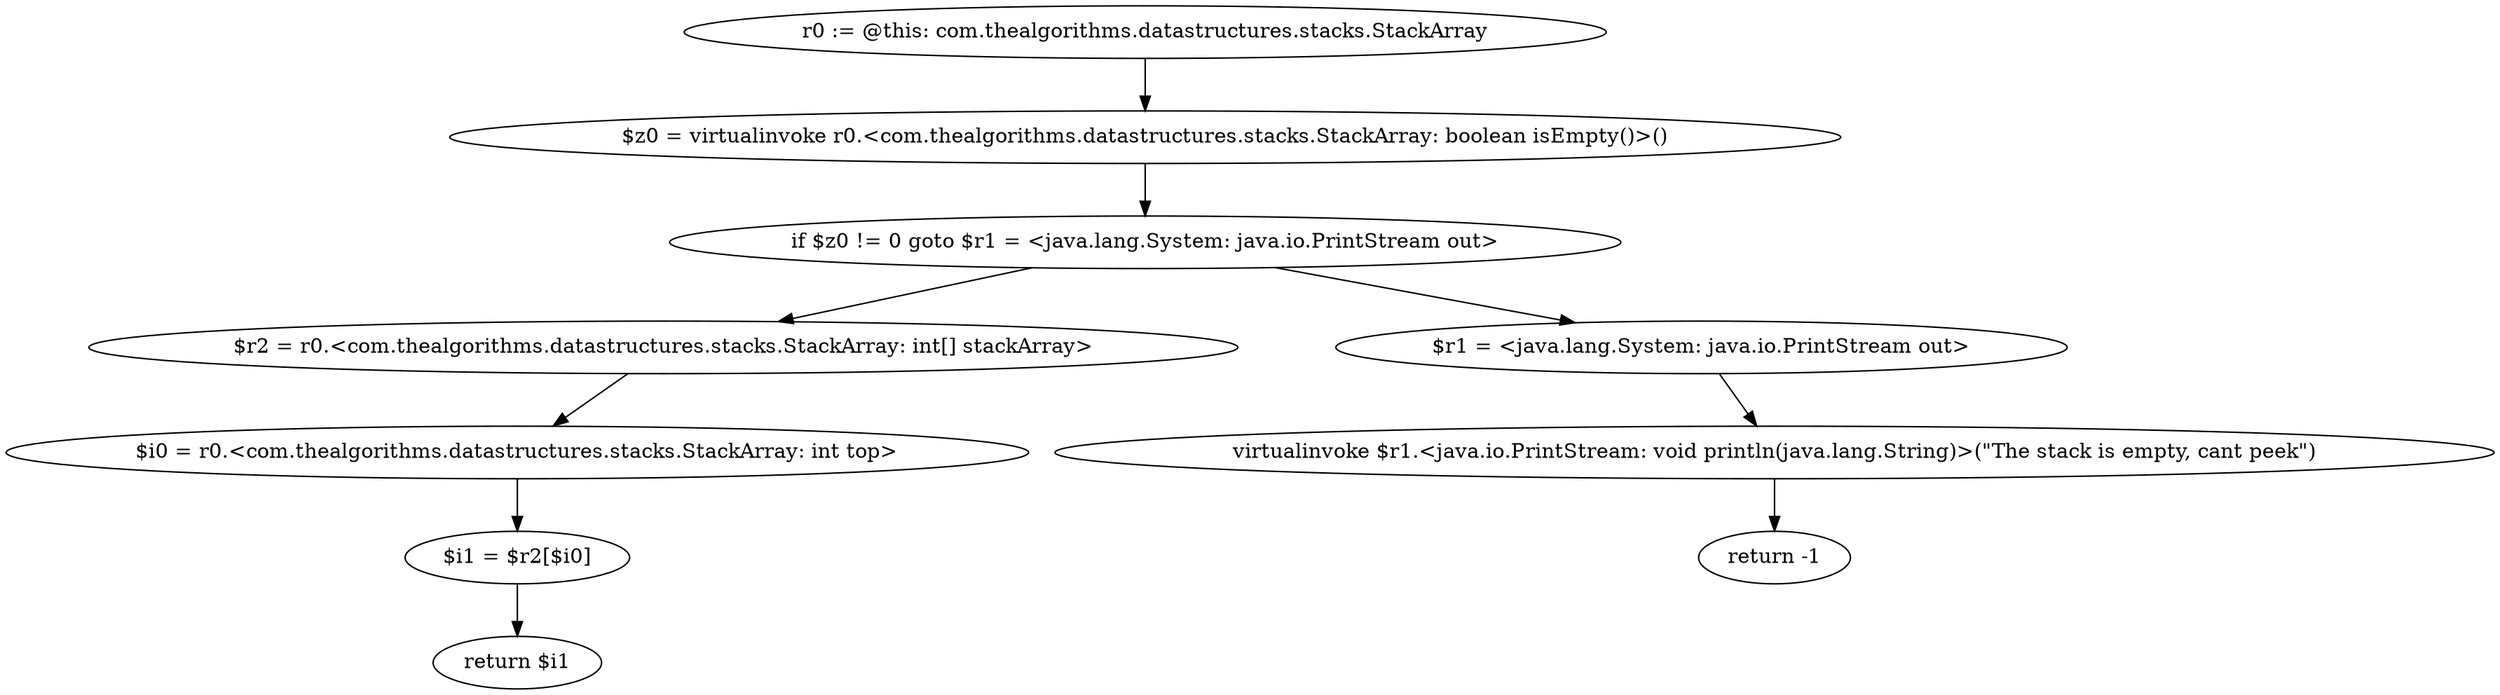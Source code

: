 digraph "unitGraph" {
    "r0 := @this: com.thealgorithms.datastructures.stacks.StackArray"
    "$z0 = virtualinvoke r0.<com.thealgorithms.datastructures.stacks.StackArray: boolean isEmpty()>()"
    "if $z0 != 0 goto $r1 = <java.lang.System: java.io.PrintStream out>"
    "$r2 = r0.<com.thealgorithms.datastructures.stacks.StackArray: int[] stackArray>"
    "$i0 = r0.<com.thealgorithms.datastructures.stacks.StackArray: int top>"
    "$i1 = $r2[$i0]"
    "return $i1"
    "$r1 = <java.lang.System: java.io.PrintStream out>"
    "virtualinvoke $r1.<java.io.PrintStream: void println(java.lang.String)>(\"The stack is empty, cant peek\")"
    "return -1"
    "r0 := @this: com.thealgorithms.datastructures.stacks.StackArray"->"$z0 = virtualinvoke r0.<com.thealgorithms.datastructures.stacks.StackArray: boolean isEmpty()>()";
    "$z0 = virtualinvoke r0.<com.thealgorithms.datastructures.stacks.StackArray: boolean isEmpty()>()"->"if $z0 != 0 goto $r1 = <java.lang.System: java.io.PrintStream out>";
    "if $z0 != 0 goto $r1 = <java.lang.System: java.io.PrintStream out>"->"$r2 = r0.<com.thealgorithms.datastructures.stacks.StackArray: int[] stackArray>";
    "if $z0 != 0 goto $r1 = <java.lang.System: java.io.PrintStream out>"->"$r1 = <java.lang.System: java.io.PrintStream out>";
    "$r2 = r0.<com.thealgorithms.datastructures.stacks.StackArray: int[] stackArray>"->"$i0 = r0.<com.thealgorithms.datastructures.stacks.StackArray: int top>";
    "$i0 = r0.<com.thealgorithms.datastructures.stacks.StackArray: int top>"->"$i1 = $r2[$i0]";
    "$i1 = $r2[$i0]"->"return $i1";
    "$r1 = <java.lang.System: java.io.PrintStream out>"->"virtualinvoke $r1.<java.io.PrintStream: void println(java.lang.String)>(\"The stack is empty, cant peek\")";
    "virtualinvoke $r1.<java.io.PrintStream: void println(java.lang.String)>(\"The stack is empty, cant peek\")"->"return -1";
}

